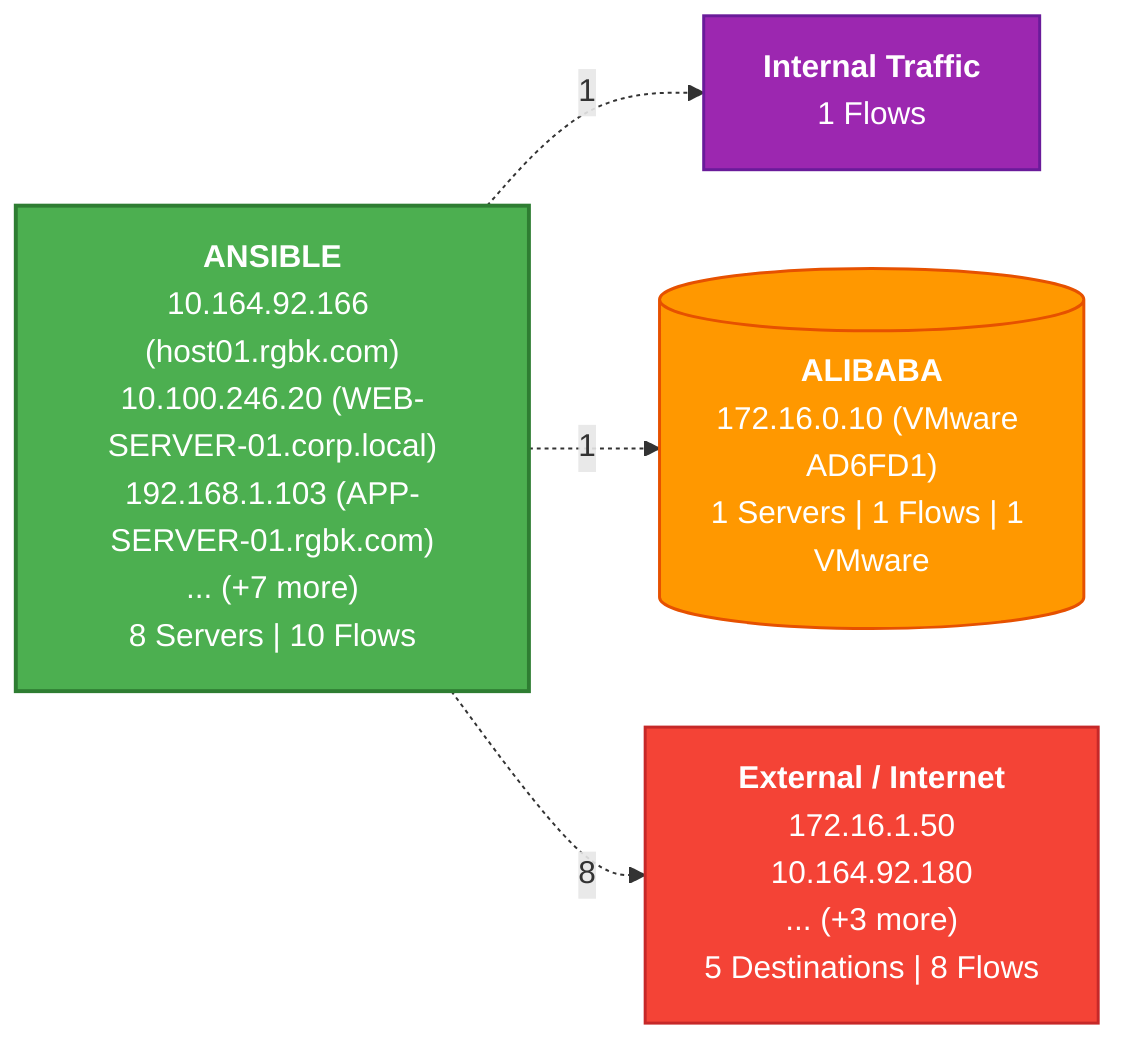 graph LR
    %% DOWNSTREAM: Where ANSIBLE sends data

    SOURCE["<b>ANSIBLE</b><br/>10.164.92.166 (host01.rgbk.com)<br/>10.100.246.20 (WEB-SERVER-01.corp.local)<br/>192.168.1.103 (APP-SERVER-01.rgbk.com)<br/>... (+7 more)<br/>8 Servers | 10 Flows"]:::sourceapp

    INTERNAL["<b>Internal Traffic</b><br/>1 Flows"]:::internal
    SOURCE .->|1| INTERNAL

    DEST_APP_0[("<b>ALIBABA</b><br/>172.16.0.10 (VMware AD6FD1)<br/>1 Servers | 1 Flows | 1 VMware")]:::vmware
    SOURCE .->|1| DEST_APP_0

    EXTERNAL["<b>External / Internet</b><br/>172.16.1.50<br/>10.164.92.180<br/>... (+3 more)<br/>5 Destinations | 8 Flows"]:::external
    SOURCE .->|8| EXTERNAL

    %% Styles
    classDef sourceapp fill:#4CAF50,stroke:#2E7D32,stroke-width:2px,color:#fff
    classDef destapp fill:#2196F3,stroke:#1565C0,stroke-width:1.5px,color:#fff
    classDef vmware fill:#FF9800,stroke:#E65100,stroke-width:1.5px,color:#fff
    classDef internal fill:#9C27B0,stroke:#6A1B9A,stroke-width:1.5px,color:#fff
    classDef external fill:#F44336,stroke:#C62828,stroke-width:1.5px,color:#fff
    classDef loadbalancer fill:#FFF,stroke:#F44336,stroke-width:2px,color:#000,rx:2,ry:2